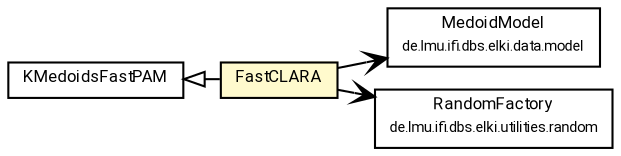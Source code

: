 #!/usr/local/bin/dot
#
# Class diagram 
# Generated by UMLGraph version R5_7_2-60-g0e99a6 (http://www.spinellis.gr/umlgraph/)
#

digraph G {
	graph [fontnames="svg"]
	edge [fontname="Roboto",fontsize=7,labelfontname="Roboto",labelfontsize=7,color="black"];
	node [fontname="Roboto",fontcolor="black",fontsize=8,shape=plaintext,margin=0,width=0,height=0];
	nodesep=0.15;
	ranksep=0.25;
	rankdir=LR;
	// de.lmu.ifi.dbs.elki.data.model.MedoidModel
	c4265068 [label=<<table title="de.lmu.ifi.dbs.elki.data.model.MedoidModel" border="0" cellborder="1" cellspacing="0" cellpadding="2" href="../../../data/model/MedoidModel.html" target="_parent">
		<tr><td><table border="0" cellspacing="0" cellpadding="1">
		<tr><td align="center" balign="center"> <font face="Roboto">MedoidModel</font> </td></tr>
		<tr><td align="center" balign="center"> <font face="Roboto" point-size="7.0">de.lmu.ifi.dbs.elki.data.model</font> </td></tr>
		</table></td></tr>
		</table>>, URL="../../../data/model/MedoidModel.html"];
	// de.lmu.ifi.dbs.elki.algorithm.clustering.kmeans.FastCLARA<V>
	c4265291 [label=<<table title="de.lmu.ifi.dbs.elki.algorithm.clustering.kmeans.FastCLARA" border="0" cellborder="1" cellspacing="0" cellpadding="2" bgcolor="lemonChiffon" href="FastCLARA.html" target="_parent">
		<tr><td><table border="0" cellspacing="0" cellpadding="1">
		<tr><td align="center" balign="center"> <font face="Roboto">FastCLARA</font> </td></tr>
		</table></td></tr>
		</table>>, URL="FastCLARA.html"];
	// de.lmu.ifi.dbs.elki.algorithm.clustering.kmeans.KMedoidsFastPAM<V>
	c4265321 [label=<<table title="de.lmu.ifi.dbs.elki.algorithm.clustering.kmeans.KMedoidsFastPAM" border="0" cellborder="1" cellspacing="0" cellpadding="2" href="KMedoidsFastPAM.html" target="_parent">
		<tr><td><table border="0" cellspacing="0" cellpadding="1">
		<tr><td align="center" balign="center"> <font face="Roboto">KMedoidsFastPAM</font> </td></tr>
		</table></td></tr>
		</table>>, URL="KMedoidsFastPAM.html"];
	// de.lmu.ifi.dbs.elki.utilities.random.RandomFactory
	c4266444 [label=<<table title="de.lmu.ifi.dbs.elki.utilities.random.RandomFactory" border="0" cellborder="1" cellspacing="0" cellpadding="2" href="../../../utilities/random/RandomFactory.html" target="_parent">
		<tr><td><table border="0" cellspacing="0" cellpadding="1">
		<tr><td align="center" balign="center"> <font face="Roboto">RandomFactory</font> </td></tr>
		<tr><td align="center" balign="center"> <font face="Roboto" point-size="7.0">de.lmu.ifi.dbs.elki.utilities.random</font> </td></tr>
		</table></td></tr>
		</table>>, URL="../../../utilities/random/RandomFactory.html"];
	// de.lmu.ifi.dbs.elki.algorithm.clustering.kmeans.FastCLARA<V> extends de.lmu.ifi.dbs.elki.algorithm.clustering.kmeans.KMedoidsFastPAM<V>
	c4265321 -> c4265291 [arrowtail=empty,dir=back,weight=10];
	// de.lmu.ifi.dbs.elki.algorithm.clustering.kmeans.FastCLARA<V> navassoc de.lmu.ifi.dbs.elki.data.model.MedoidModel
	c4265291 -> c4265068 [arrowhead=open,weight=1];
	// de.lmu.ifi.dbs.elki.algorithm.clustering.kmeans.FastCLARA<V> navassoc de.lmu.ifi.dbs.elki.utilities.random.RandomFactory
	c4265291 -> c4266444 [arrowhead=open,weight=1];
}

